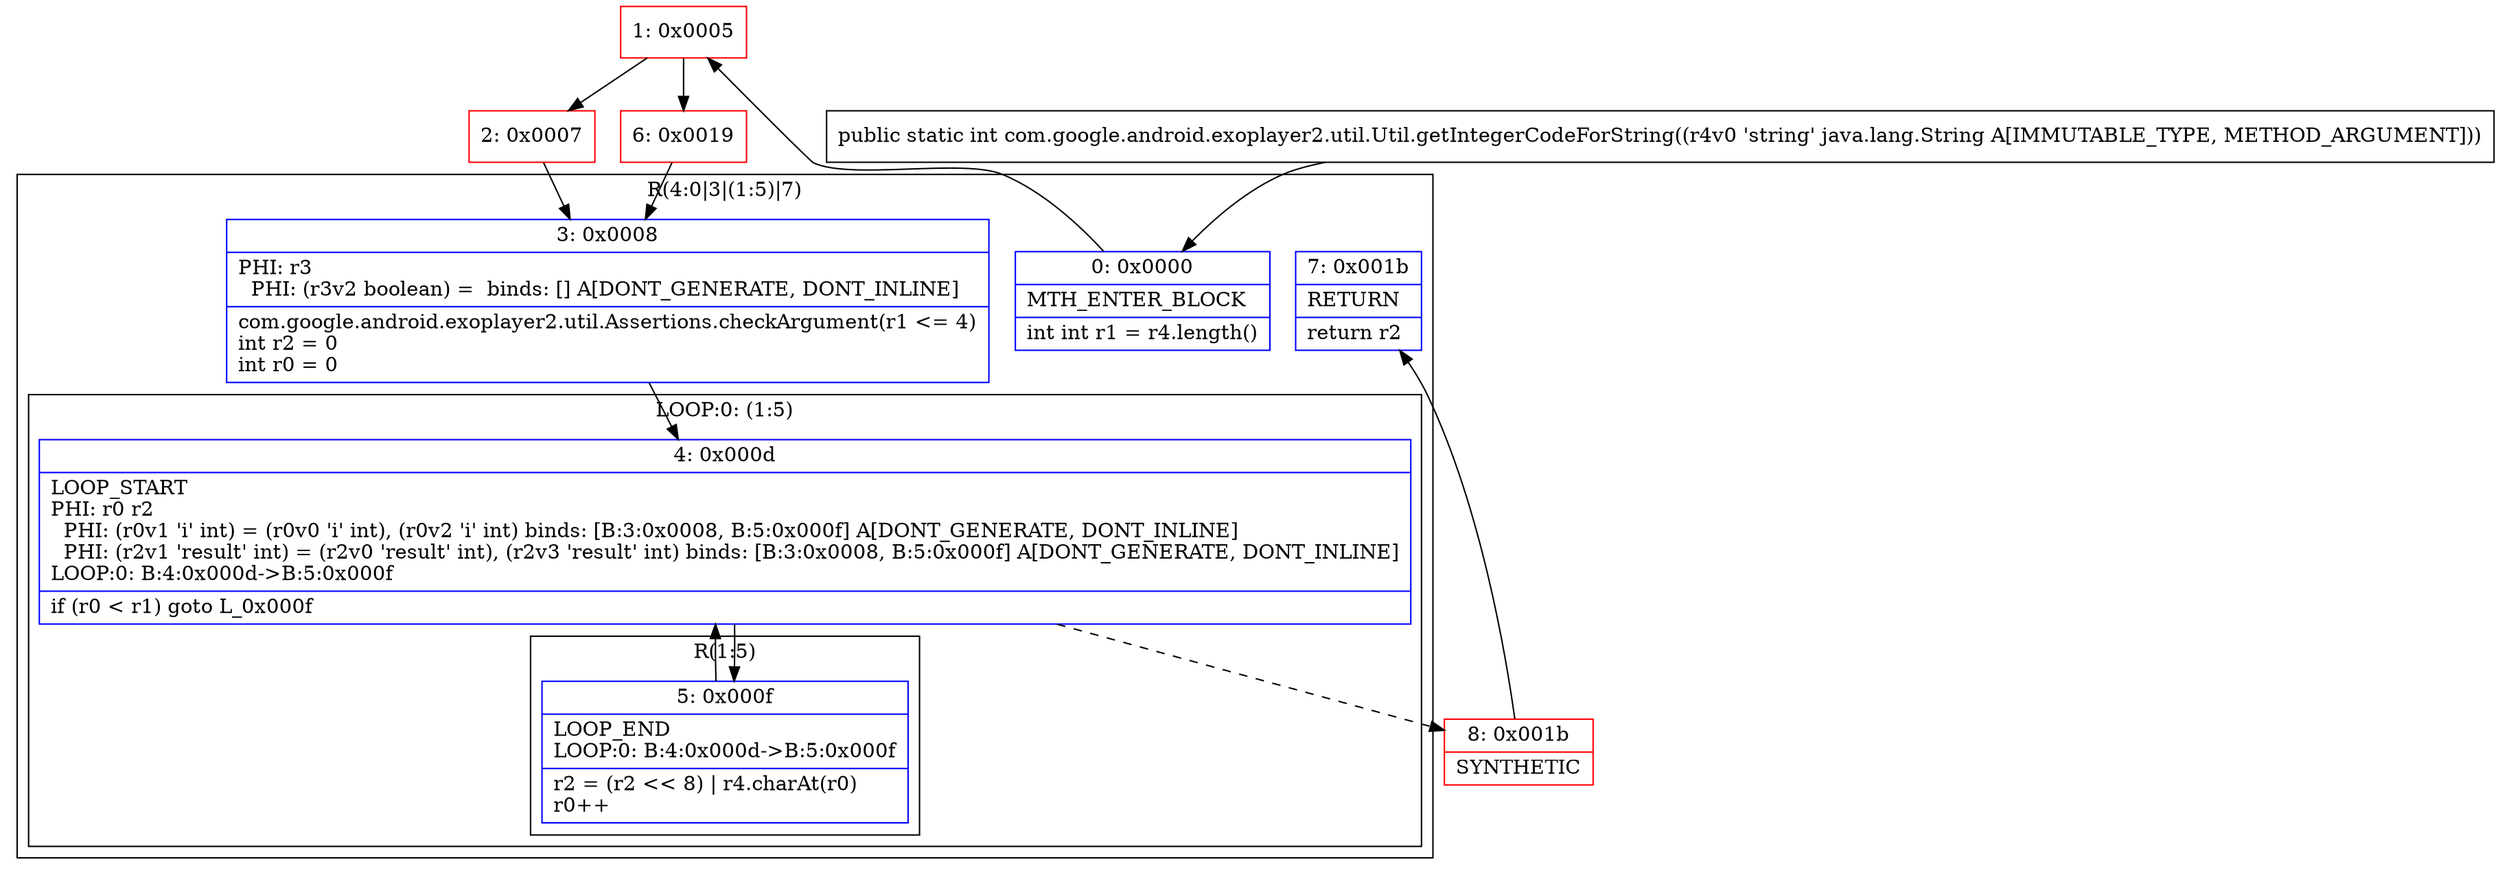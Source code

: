 digraph "CFG forcom.google.android.exoplayer2.util.Util.getIntegerCodeForString(Ljava\/lang\/String;)I" {
subgraph cluster_Region_872563346 {
label = "R(4:0|3|(1:5)|7)";
node [shape=record,color=blue];
Node_0 [shape=record,label="{0\:\ 0x0000|MTH_ENTER_BLOCK\l|int int r1 = r4.length()\l}"];
Node_3 [shape=record,label="{3\:\ 0x0008|PHI: r3 \l  PHI: (r3v2 boolean) =  binds: [] A[DONT_GENERATE, DONT_INLINE]\l|com.google.android.exoplayer2.util.Assertions.checkArgument(r1 \<= 4)\lint r2 = 0\lint r0 = 0\l}"];
subgraph cluster_LoopRegion_499451518 {
label = "LOOP:0: (1:5)";
node [shape=record,color=blue];
Node_4 [shape=record,label="{4\:\ 0x000d|LOOP_START\lPHI: r0 r2 \l  PHI: (r0v1 'i' int) = (r0v0 'i' int), (r0v2 'i' int) binds: [B:3:0x0008, B:5:0x000f] A[DONT_GENERATE, DONT_INLINE]\l  PHI: (r2v1 'result' int) = (r2v0 'result' int), (r2v3 'result' int) binds: [B:3:0x0008, B:5:0x000f] A[DONT_GENERATE, DONT_INLINE]\lLOOP:0: B:4:0x000d\-\>B:5:0x000f\l|if (r0 \< r1) goto L_0x000f\l}"];
subgraph cluster_Region_1623394586 {
label = "R(1:5)";
node [shape=record,color=blue];
Node_5 [shape=record,label="{5\:\ 0x000f|LOOP_END\lLOOP:0: B:4:0x000d\-\>B:5:0x000f\l|r2 = (r2 \<\< 8) \| r4.charAt(r0)\lr0++\l}"];
}
}
Node_7 [shape=record,label="{7\:\ 0x001b|RETURN\l|return r2\l}"];
}
Node_1 [shape=record,color=red,label="{1\:\ 0x0005}"];
Node_2 [shape=record,color=red,label="{2\:\ 0x0007}"];
Node_6 [shape=record,color=red,label="{6\:\ 0x0019}"];
Node_8 [shape=record,color=red,label="{8\:\ 0x001b|SYNTHETIC\l}"];
MethodNode[shape=record,label="{public static int com.google.android.exoplayer2.util.Util.getIntegerCodeForString((r4v0 'string' java.lang.String A[IMMUTABLE_TYPE, METHOD_ARGUMENT])) }"];
MethodNode -> Node_0;
Node_0 -> Node_1;
Node_3 -> Node_4;
Node_4 -> Node_5;
Node_4 -> Node_8[style=dashed];
Node_5 -> Node_4;
Node_1 -> Node_2;
Node_1 -> Node_6;
Node_2 -> Node_3;
Node_6 -> Node_3;
Node_8 -> Node_7;
}

